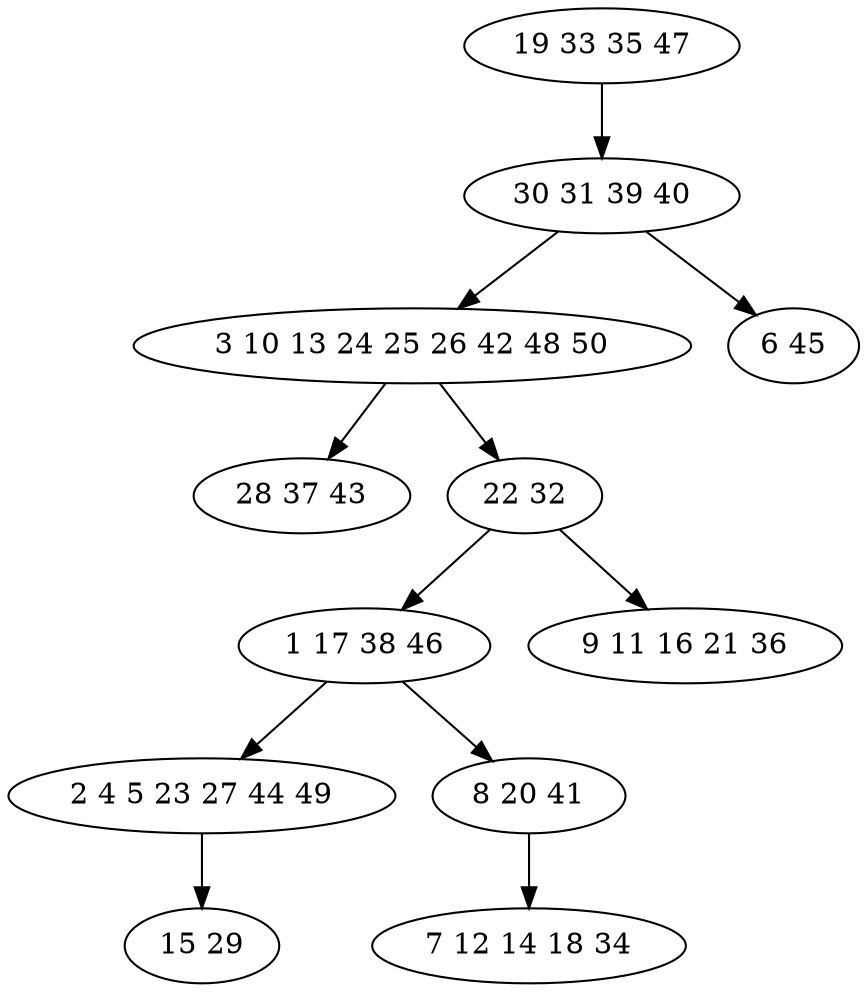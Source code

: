digraph true_tree {
	"0" -> "1"
	"1" -> "2"
	"2" -> "3"
	"2" -> "4"
	"4" -> "5"
	"1" -> "6"
	"4" -> "7"
	"5" -> "8"
	"5" -> "9"
	"9" -> "10"
	"8" -> "11"
	"0" [label="19 33 35 47"];
	"1" [label="30 31 39 40"];
	"2" [label="3 10 13 24 25 26 42 48 50"];
	"3" [label="28 37 43"];
	"4" [label="22 32"];
	"5" [label="1 17 38 46"];
	"6" [label="6 45"];
	"7" [label="9 11 16 21 36"];
	"8" [label="2 4 5 23 27 44 49"];
	"9" [label="8 20 41"];
	"10" [label="7 12 14 18 34"];
	"11" [label="15 29"];
}
